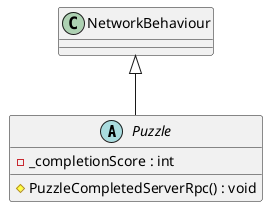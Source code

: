 @startuml
abstract class Puzzle {
    - _completionScore : int
    # PuzzleCompletedServerRpc() : void
}
NetworkBehaviour <|-- Puzzle
@enduml
